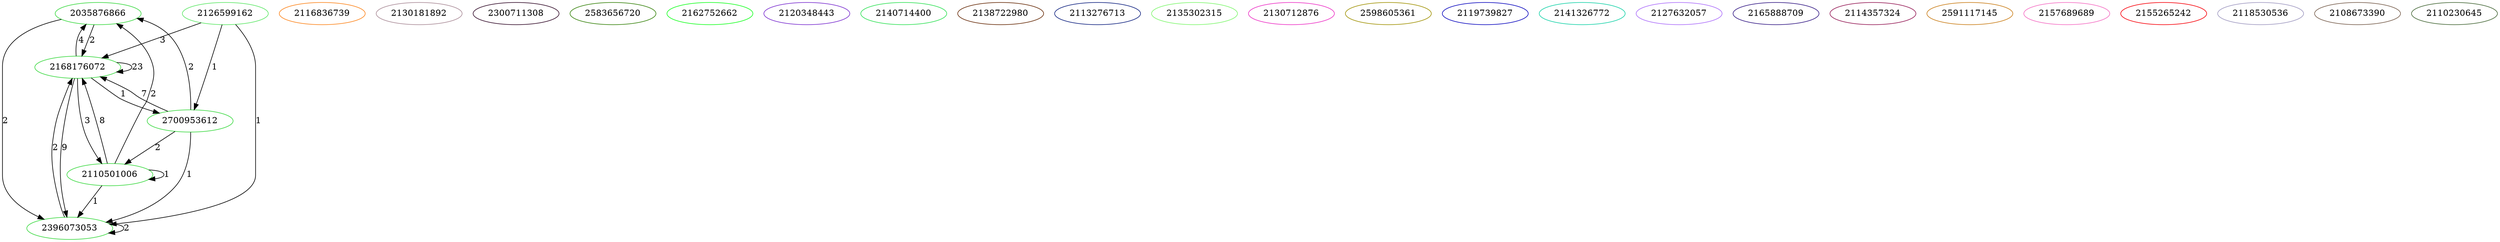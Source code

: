 // induced sub graph
digraph {
	2035876866 [color="#3DD943"]
	2116836739 [color="#FC861F"]
	2130181892 [color="#AA8C98"]
	2700953612 [color="#3DD943"]
	2300711308 [color="#350E2C"]
	2110501006 [color="#3DD943"]
	2583656720 [color="#39840F"]
	2162752662 [color="#18FF22"]
	2120348443 [color="#7B30CF"]
	2140714400 [color="#32E157"]
	2138722980 [color="#692E0C"]
	2113276713 [color="#122481"]
	2135302315 [color="#80F66F"]
	2130712876 [color="#EC34C6"]
	2598605361 [color="#A19307"]
	2119739827 [color="#0D0ABF"]
	2141326772 [color="#19D2A9"]
	2127632057 [color="#AD70FA"]
	2165888709 [color="#361C86"]
	2168176072 [color="#3DD943"]
	2114357324 [color="#961D58"]
	2591117145 [color="#CA7F1B"]
	2157689689 [color="#F470C4"]
	2155265242 [color="#F7040D"]
	2396073053 [color="#3DD943"]
	2118530536 [color="#A09AC1"]
	2108673390 [color="#79604F"]
	2110230645 [color="#486A3A"]
	2126599162 [color="#5EE767"]
	subgraph cit {
		2035876866 -> 2168176072 [label=2]
		2035876866 -> 2396073053 [label=2]
		2700953612 -> 2035876866 [label=2]
		2700953612 -> 2110501006 [label=2]
		2700953612 -> 2168176072 [label=7]
		2700953612 -> 2396073053 [label=1]
		2110501006 -> 2035876866 [label=2]
		2110501006 -> 2110501006 [label=1]
		2110501006 -> 2168176072 [label=8]
		2110501006 -> 2396073053 [label=1]
		2168176072 -> 2035876866 [label=4]
		2168176072 -> 2700953612 [label=1]
		2168176072 -> 2110501006 [label=3]
		2168176072 -> 2168176072 [label=23]
		2168176072 -> 2396073053 [label=9]
		2396073053 -> 2168176072 [label=2]
		2396073053 -> 2396073053 [label=2]
		2126599162 -> 2700953612 [label=1]
		2126599162 -> 2168176072 [label=3]
		2126599162 -> 2396073053 [label=1]
	}
}
